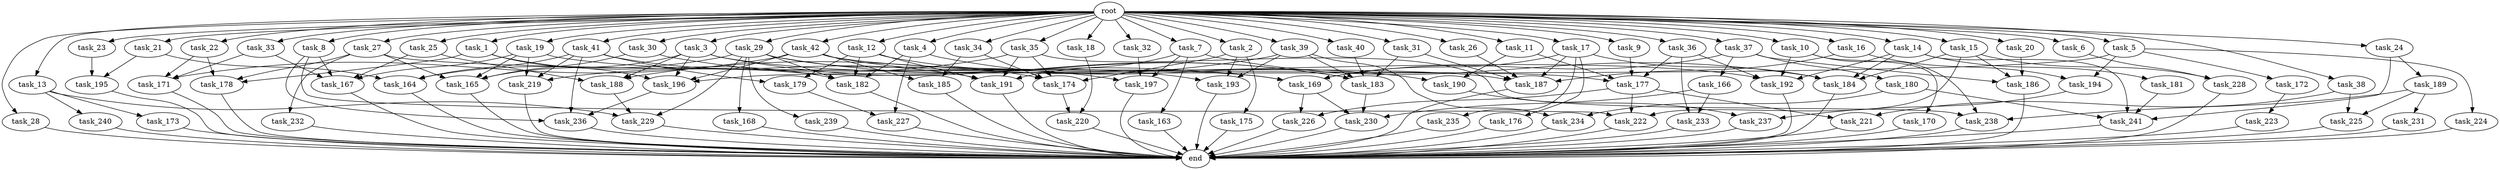 digraph G {
  root [size="0.000000"];
  task_1 [size="2.048000"];
  task_2 [size="2.048000"];
  task_3 [size="2.048000"];
  task_4 [size="2.048000"];
  task_5 [size="2.048000"];
  task_6 [size="2.048000"];
  task_7 [size="2.048000"];
  task_8 [size="2.048000"];
  task_9 [size="2.048000"];
  task_10 [size="2.048000"];
  task_11 [size="2.048000"];
  task_12 [size="2.048000"];
  task_13 [size="2.048000"];
  task_14 [size="2.048000"];
  task_15 [size="2.048000"];
  task_16 [size="2.048000"];
  task_17 [size="2.048000"];
  task_18 [size="2.048000"];
  task_19 [size="2.048000"];
  task_20 [size="2.048000"];
  task_21 [size="2.048000"];
  task_22 [size="2.048000"];
  task_23 [size="2.048000"];
  task_24 [size="2.048000"];
  task_25 [size="2.048000"];
  task_26 [size="2.048000"];
  task_27 [size="2.048000"];
  task_28 [size="2.048000"];
  task_29 [size="2.048000"];
  task_30 [size="2.048000"];
  task_31 [size="2.048000"];
  task_32 [size="2.048000"];
  task_33 [size="2.048000"];
  task_34 [size="2.048000"];
  task_35 [size="2.048000"];
  task_36 [size="2.048000"];
  task_37 [size="2.048000"];
  task_38 [size="2.048000"];
  task_39 [size="2.048000"];
  task_40 [size="2.048000"];
  task_41 [size="2.048000"];
  task_42 [size="2.048000"];
  task_163 [size="1099511627.776000"];
  task_164 [size="1322849927.168000"];
  task_165 [size="2989297238.016000"];
  task_166 [size="274877906.944000"];
  task_167 [size="2027224563.712000"];
  task_168 [size="68719476.736000"];
  task_169 [size="1700807049.216000"];
  task_170 [size="154618822.656000"];
  task_171 [size="2405181685.760000"];
  task_172 [size="841813590.016000"];
  task_173 [size="68719476.736000"];
  task_174 [size="2284922601.472000"];
  task_175 [size="1717986918.400000"];
  task_176 [size="429496729.600000"];
  task_177 [size="3126736191.488000"];
  task_178 [size="962072674.304000"];
  task_179 [size="429496729.600000"];
  task_180 [size="274877906.944000"];
  task_181 [size="618475290.624000"];
  task_182 [size="1116691496.960000"];
  task_183 [size="4621384810.496000"];
  task_184 [size="2216203124.736000"];
  task_185 [size="1786706395.136000"];
  task_186 [size="773094113.280000"];
  task_187 [size="4930622455.808001"];
  task_188 [size="3092376453.120000"];
  task_189 [size="841813590.016000"];
  task_190 [size="1546188226.560000"];
  task_191 [size="1958505086.976000"];
  task_192 [size="3332894621.696000"];
  task_193 [size="2267742732.288000"];
  task_194 [size="1683627180.032000"];
  task_195 [size="2491081031.680000"];
  task_196 [size="4896262717.440001"];
  task_197 [size="2972117368.832000"];
  task_219 [size="738734374.912000"];
  task_220 [size="498216206.336000"];
  task_221 [size="996432412.672000"];
  task_222 [size="377957122.048000"];
  task_223 [size="429496729.600000"];
  task_224 [size="841813590.016000"];
  task_225 [size="1460288880.640000"];
  task_226 [size="996432412.672000"];
  task_227 [size="1254130450.432000"];
  task_228 [size="1460288880.640000"];
  task_229 [size="979252543.488000"];
  task_230 [size="2302102470.656000"];
  task_231 [size="618475290.624000"];
  task_232 [size="274877906.944000"];
  task_233 [size="1683627180.032000"];
  task_234 [size="343597383.680000"];
  task_235 [size="429496729.600000"];
  task_236 [size="738734374.912000"];
  task_237 [size="1992864825.344000"];
  task_238 [size="1202590842.880000"];
  task_239 [size="68719476.736000"];
  task_240 [size="68719476.736000"];
  task_241 [size="2147483648.000000"];
  end [size="0.000000"];

  root -> task_1 [size="1.000000"];
  root -> task_2 [size="1.000000"];
  root -> task_3 [size="1.000000"];
  root -> task_4 [size="1.000000"];
  root -> task_5 [size="1.000000"];
  root -> task_6 [size="1.000000"];
  root -> task_7 [size="1.000000"];
  root -> task_8 [size="1.000000"];
  root -> task_9 [size="1.000000"];
  root -> task_10 [size="1.000000"];
  root -> task_11 [size="1.000000"];
  root -> task_12 [size="1.000000"];
  root -> task_13 [size="1.000000"];
  root -> task_14 [size="1.000000"];
  root -> task_15 [size="1.000000"];
  root -> task_16 [size="1.000000"];
  root -> task_17 [size="1.000000"];
  root -> task_18 [size="1.000000"];
  root -> task_19 [size="1.000000"];
  root -> task_20 [size="1.000000"];
  root -> task_21 [size="1.000000"];
  root -> task_22 [size="1.000000"];
  root -> task_23 [size="1.000000"];
  root -> task_24 [size="1.000000"];
  root -> task_25 [size="1.000000"];
  root -> task_26 [size="1.000000"];
  root -> task_27 [size="1.000000"];
  root -> task_28 [size="1.000000"];
  root -> task_29 [size="1.000000"];
  root -> task_30 [size="1.000000"];
  root -> task_31 [size="1.000000"];
  root -> task_32 [size="1.000000"];
  root -> task_33 [size="1.000000"];
  root -> task_34 [size="1.000000"];
  root -> task_35 [size="1.000000"];
  root -> task_36 [size="1.000000"];
  root -> task_37 [size="1.000000"];
  root -> task_38 [size="1.000000"];
  root -> task_39 [size="1.000000"];
  root -> task_40 [size="1.000000"];
  root -> task_41 [size="1.000000"];
  root -> task_42 [size="1.000000"];
  task_1 -> task_178 [size="301989888.000000"];
  task_1 -> task_182 [size="301989888.000000"];
  task_1 -> task_196 [size="301989888.000000"];
  task_2 -> task_174 [size="838860800.000000"];
  task_2 -> task_175 [size="838860800.000000"];
  task_2 -> task_193 [size="838860800.000000"];
  task_3 -> task_165 [size="838860800.000000"];
  task_3 -> task_183 [size="838860800.000000"];
  task_3 -> task_188 [size="838860800.000000"];
  task_3 -> task_192 [size="838860800.000000"];
  task_3 -> task_196 [size="838860800.000000"];
  task_4 -> task_182 [size="75497472.000000"];
  task_4 -> task_190 [size="75497472.000000"];
  task_4 -> task_227 [size="75497472.000000"];
  task_5 -> task_172 [size="411041792.000000"];
  task_5 -> task_194 [size="411041792.000000"];
  task_5 -> task_196 [size="411041792.000000"];
  task_5 -> task_224 [size="411041792.000000"];
  task_6 -> task_228 [size="679477248.000000"];
  task_7 -> task_163 [size="536870912.000000"];
  task_7 -> task_184 [size="536870912.000000"];
  task_7 -> task_191 [size="536870912.000000"];
  task_7 -> task_197 [size="536870912.000000"];
  task_8 -> task_167 [size="75497472.000000"];
  task_8 -> task_222 [size="75497472.000000"];
  task_8 -> task_236 [size="75497472.000000"];
  task_9 -> task_177 [size="301989888.000000"];
  task_10 -> task_170 [size="75497472.000000"];
  task_10 -> task_192 [size="75497472.000000"];
  task_10 -> task_238 [size="75497472.000000"];
  task_11 -> task_177 [size="679477248.000000"];
  task_11 -> task_190 [size="679477248.000000"];
  task_12 -> task_179 [size="134217728.000000"];
  task_12 -> task_182 [size="134217728.000000"];
  task_12 -> task_191 [size="134217728.000000"];
  task_12 -> task_193 [size="134217728.000000"];
  task_13 -> task_173 [size="33554432.000000"];
  task_13 -> task_229 [size="33554432.000000"];
  task_13 -> task_240 [size="33554432.000000"];
  task_14 -> task_181 [size="301989888.000000"];
  task_14 -> task_184 [size="301989888.000000"];
  task_14 -> task_192 [size="301989888.000000"];
  task_14 -> task_241 [size="301989888.000000"];
  task_15 -> task_184 [size="33554432.000000"];
  task_15 -> task_186 [size="33554432.000000"];
  task_15 -> task_222 [size="33554432.000000"];
  task_15 -> task_228 [size="33554432.000000"];
  task_16 -> task_187 [size="411041792.000000"];
  task_16 -> task_194 [size="411041792.000000"];
  task_17 -> task_169 [size="209715200.000000"];
  task_17 -> task_176 [size="209715200.000000"];
  task_17 -> task_184 [size="209715200.000000"];
  task_17 -> task_187 [size="209715200.000000"];
  task_17 -> task_235 [size="209715200.000000"];
  task_18 -> task_220 [size="209715200.000000"];
  task_19 -> task_165 [size="75497472.000000"];
  task_19 -> task_167 [size="75497472.000000"];
  task_19 -> task_169 [size="75497472.000000"];
  task_19 -> task_219 [size="75497472.000000"];
  task_20 -> task_186 [size="209715200.000000"];
  task_21 -> task_164 [size="536870912.000000"];
  task_21 -> task_195 [size="536870912.000000"];
  task_22 -> task_171 [size="33554432.000000"];
  task_22 -> task_178 [size="33554432.000000"];
  task_23 -> task_195 [size="679477248.000000"];
  task_24 -> task_189 [size="411041792.000000"];
  task_24 -> task_241 [size="411041792.000000"];
  task_25 -> task_167 [size="536870912.000000"];
  task_25 -> task_188 [size="536870912.000000"];
  task_26 -> task_187 [size="536870912.000000"];
  task_27 -> task_165 [size="134217728.000000"];
  task_27 -> task_177 [size="134217728.000000"];
  task_27 -> task_178 [size="134217728.000000"];
  task_27 -> task_232 [size="134217728.000000"];
  task_28 -> end [size="1.000000"];
  task_29 -> task_164 [size="33554432.000000"];
  task_29 -> task_168 [size="33554432.000000"];
  task_29 -> task_174 [size="33554432.000000"];
  task_29 -> task_182 [size="33554432.000000"];
  task_29 -> task_183 [size="33554432.000000"];
  task_29 -> task_229 [size="33554432.000000"];
  task_29 -> task_239 [size="33554432.000000"];
  task_30 -> task_165 [size="411041792.000000"];
  task_30 -> task_169 [size="411041792.000000"];
  task_31 -> task_183 [size="411041792.000000"];
  task_31 -> task_187 [size="411041792.000000"];
  task_32 -> task_197 [size="75497472.000000"];
  task_33 -> task_167 [size="301989888.000000"];
  task_33 -> task_171 [size="301989888.000000"];
  task_34 -> task_174 [size="33554432.000000"];
  task_34 -> task_185 [size="33554432.000000"];
  task_35 -> task_174 [size="209715200.000000"];
  task_35 -> task_191 [size="209715200.000000"];
  task_35 -> task_219 [size="209715200.000000"];
  task_35 -> task_238 [size="209715200.000000"];
  task_36 -> task_177 [size="411041792.000000"];
  task_36 -> task_192 [size="411041792.000000"];
  task_36 -> task_233 [size="411041792.000000"];
  task_37 -> task_166 [size="134217728.000000"];
  task_37 -> task_169 [size="134217728.000000"];
  task_37 -> task_180 [size="134217728.000000"];
  task_37 -> task_186 [size="134217728.000000"];
  task_38 -> task_221 [size="411041792.000000"];
  task_38 -> task_225 [size="411041792.000000"];
  task_39 -> task_183 [size="134217728.000000"];
  task_39 -> task_188 [size="134217728.000000"];
  task_39 -> task_193 [size="134217728.000000"];
  task_39 -> task_234 [size="134217728.000000"];
  task_40 -> task_183 [size="838860800.000000"];
  task_41 -> task_164 [size="75497472.000000"];
  task_41 -> task_179 [size="75497472.000000"];
  task_41 -> task_191 [size="75497472.000000"];
  task_41 -> task_219 [size="75497472.000000"];
  task_41 -> task_236 [size="75497472.000000"];
  task_42 -> task_171 [size="838860800.000000"];
  task_42 -> task_185 [size="838860800.000000"];
  task_42 -> task_187 [size="838860800.000000"];
  task_42 -> task_196 [size="838860800.000000"];
  task_42 -> task_197 [size="838860800.000000"];
  task_163 -> end [size="1.000000"];
  task_164 -> end [size="1.000000"];
  task_165 -> end [size="1.000000"];
  task_166 -> task_230 [size="411041792.000000"];
  task_166 -> task_233 [size="411041792.000000"];
  task_167 -> end [size="1.000000"];
  task_168 -> end [size="1.000000"];
  task_169 -> task_226 [size="411041792.000000"];
  task_169 -> task_230 [size="411041792.000000"];
  task_170 -> end [size="1.000000"];
  task_171 -> end [size="1.000000"];
  task_172 -> task_223 [size="209715200.000000"];
  task_173 -> end [size="1.000000"];
  task_174 -> task_220 [size="33554432.000000"];
  task_175 -> end [size="1.000000"];
  task_176 -> end [size="1.000000"];
  task_177 -> task_221 [size="75497472.000000"];
  task_177 -> task_222 [size="75497472.000000"];
  task_177 -> task_226 [size="75497472.000000"];
  task_178 -> end [size="1.000000"];
  task_179 -> task_227 [size="536870912.000000"];
  task_180 -> task_234 [size="33554432.000000"];
  task_180 -> task_241 [size="33554432.000000"];
  task_181 -> task_241 [size="301989888.000000"];
  task_182 -> end [size="1.000000"];
  task_183 -> task_230 [size="301989888.000000"];
  task_184 -> end [size="1.000000"];
  task_185 -> end [size="1.000000"];
  task_186 -> end [size="1.000000"];
  task_187 -> end [size="1.000000"];
  task_188 -> task_229 [size="411041792.000000"];
  task_189 -> task_225 [size="301989888.000000"];
  task_189 -> task_231 [size="301989888.000000"];
  task_189 -> task_238 [size="301989888.000000"];
  task_190 -> task_237 [size="134217728.000000"];
  task_191 -> end [size="1.000000"];
  task_192 -> end [size="1.000000"];
  task_193 -> end [size="1.000000"];
  task_194 -> task_237 [size="838860800.000000"];
  task_195 -> end [size="1.000000"];
  task_196 -> task_236 [size="209715200.000000"];
  task_197 -> end [size="1.000000"];
  task_219 -> end [size="1.000000"];
  task_220 -> end [size="1.000000"];
  task_221 -> end [size="1.000000"];
  task_222 -> end [size="1.000000"];
  task_223 -> end [size="1.000000"];
  task_224 -> end [size="1.000000"];
  task_225 -> end [size="1.000000"];
  task_226 -> end [size="1.000000"];
  task_227 -> end [size="1.000000"];
  task_228 -> end [size="1.000000"];
  task_229 -> end [size="1.000000"];
  task_230 -> end [size="1.000000"];
  task_231 -> end [size="1.000000"];
  task_232 -> end [size="1.000000"];
  task_233 -> end [size="1.000000"];
  task_234 -> end [size="1.000000"];
  task_235 -> end [size="1.000000"];
  task_236 -> end [size="1.000000"];
  task_237 -> end [size="1.000000"];
  task_238 -> end [size="1.000000"];
  task_239 -> end [size="1.000000"];
  task_240 -> end [size="1.000000"];
  task_241 -> end [size="1.000000"];
}
